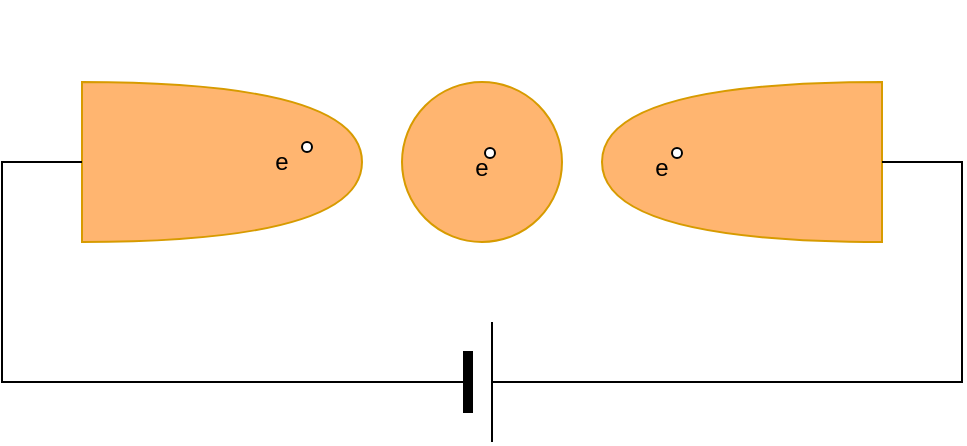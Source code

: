<mxfile version="22.0.4" type="github">
  <diagram name="Page-1" id="_Vgb9JAo8r92jsutBCuS">
    <mxGraphModel dx="606" dy="552" grid="1" gridSize="10" guides="1" tooltips="1" connect="1" arrows="1" fold="1" page="1" pageScale="1" pageWidth="850" pageHeight="1100" math="0" shadow="0">
      <root>
        <mxCell id="0" />
        <mxCell id="1" parent="0" />
        <mxCell id="adP3Fn6gAqeoGZsMluHC-1" value="" style="verticalLabelPosition=bottom;shadow=0;dashed=0;align=center;fillColor=strokeColor;html=1;verticalAlign=top;strokeWidth=1;shape=mxgraph.electrical.miscellaneous.monocell_battery;" vertex="1" parent="1">
          <mxGeometry x="230" y="230" width="100" height="60" as="geometry" />
        </mxCell>
        <mxCell id="adP3Fn6gAqeoGZsMluHC-3" value="" style="ellipse;whiteSpace=wrap;html=1;aspect=fixed;fillColor=#FFB570;strokeColor=#d79b00;" vertex="1" parent="1">
          <mxGeometry x="240" y="110" width="80" height="80" as="geometry" />
        </mxCell>
        <mxCell id="adP3Fn6gAqeoGZsMluHC-4" value="" style="shape=or;whiteSpace=wrap;html=1;fillColor=#FFB570;strokeColor=#d79b00;" vertex="1" parent="1">
          <mxGeometry x="80" y="110" width="140" height="80" as="geometry" />
        </mxCell>
        <mxCell id="adP3Fn6gAqeoGZsMluHC-5" value="" style="shape=or;whiteSpace=wrap;html=1;direction=west;fillColor=#FFB570;strokeColor=#d79b00;" vertex="1" parent="1">
          <mxGeometry x="340" y="110" width="140" height="80" as="geometry" />
        </mxCell>
        <mxCell id="adP3Fn6gAqeoGZsMluHC-8" style="edgeStyle=orthogonalEdgeStyle;rounded=0;orthogonalLoop=1;jettySize=auto;html=1;exitX=0;exitY=0.5;exitDx=0;exitDy=0;exitPerimeter=0;entryX=0;entryY=0.5;entryDx=0;entryDy=0;entryPerimeter=0;endArrow=none;endFill=0;" edge="1" parent="1" source="adP3Fn6gAqeoGZsMluHC-1" target="adP3Fn6gAqeoGZsMluHC-4">
          <mxGeometry relative="1" as="geometry">
            <Array as="points">
              <mxPoint x="40" y="260" />
              <mxPoint x="40" y="150" />
            </Array>
          </mxGeometry>
        </mxCell>
        <mxCell id="adP3Fn6gAqeoGZsMluHC-9" style="edgeStyle=orthogonalEdgeStyle;rounded=0;orthogonalLoop=1;jettySize=auto;html=1;exitX=1;exitY=0.5;exitDx=0;exitDy=0;exitPerimeter=0;entryX=0;entryY=0.5;entryDx=0;entryDy=0;entryPerimeter=0;endArrow=none;endFill=0;" edge="1" parent="1" source="adP3Fn6gAqeoGZsMluHC-1" target="adP3Fn6gAqeoGZsMluHC-5">
          <mxGeometry relative="1" as="geometry">
            <Array as="points">
              <mxPoint x="520" y="260" />
              <mxPoint x="520" y="150" />
            </Array>
          </mxGeometry>
        </mxCell>
        <mxCell id="adP3Fn6gAqeoGZsMluHC-12" value="" style="shape=image;html=1;verticalAlign=top;verticalLabelPosition=bottom;labelBackgroundColor=#ffffff;imageAspect=0;aspect=fixed;image=https://cdn2.iconfinder.com/data/icons/essential-web-5/50/point-right-arrow-curve-forward-128.png;rotation=30;dashed=1;" vertex="1" parent="1">
          <mxGeometry x="200" y="80" width="58" height="58" as="geometry" />
        </mxCell>
        <mxCell id="adP3Fn6gAqeoGZsMluHC-13" value="" style="shape=image;html=1;verticalAlign=top;verticalLabelPosition=bottom;labelBackgroundColor=#ffffff;imageAspect=0;aspect=fixed;image=https://cdn2.iconfinder.com/data/icons/essential-web-5/50/point-right-arrow-curve-forward-128.png;rotation=30;dashed=1;" vertex="1" parent="1">
          <mxGeometry x="320" y="80" width="58" height="58" as="geometry" />
        </mxCell>
        <mxCell id="adP3Fn6gAqeoGZsMluHC-14" value="e" style="text;html=1;strokeColor=none;fillColor=none;align=center;verticalAlign=middle;whiteSpace=wrap;rounded=0;" vertex="1" parent="1">
          <mxGeometry x="150" y="135" width="60" height="30" as="geometry" />
        </mxCell>
        <mxCell id="adP3Fn6gAqeoGZsMluHC-15" value="e" style="text;html=1;strokeColor=none;fillColor=none;align=center;verticalAlign=middle;whiteSpace=wrap;rounded=0;" vertex="1" parent="1">
          <mxGeometry x="250" y="138" width="60" height="30" as="geometry" />
        </mxCell>
        <mxCell id="adP3Fn6gAqeoGZsMluHC-16" value="e" style="text;html=1;strokeColor=none;fillColor=none;align=center;verticalAlign=middle;whiteSpace=wrap;rounded=0;" vertex="1" parent="1">
          <mxGeometry x="340" y="138" width="60" height="30" as="geometry" />
        </mxCell>
        <mxCell id="adP3Fn6gAqeoGZsMluHC-17" value="" style="ellipse;whiteSpace=wrap;html=1;aspect=fixed;" vertex="1" parent="1">
          <mxGeometry x="190" y="140" width="5" height="5" as="geometry" />
        </mxCell>
        <mxCell id="adP3Fn6gAqeoGZsMluHC-18" value="" style="ellipse;whiteSpace=wrap;html=1;aspect=fixed;" vertex="1" parent="1">
          <mxGeometry x="281.5" y="143" width="5" height="5" as="geometry" />
        </mxCell>
        <mxCell id="adP3Fn6gAqeoGZsMluHC-21" value="" style="ellipse;whiteSpace=wrap;html=1;aspect=fixed;" vertex="1" parent="1">
          <mxGeometry x="375" y="143" width="5" height="5" as="geometry" />
        </mxCell>
      </root>
    </mxGraphModel>
  </diagram>
</mxfile>
